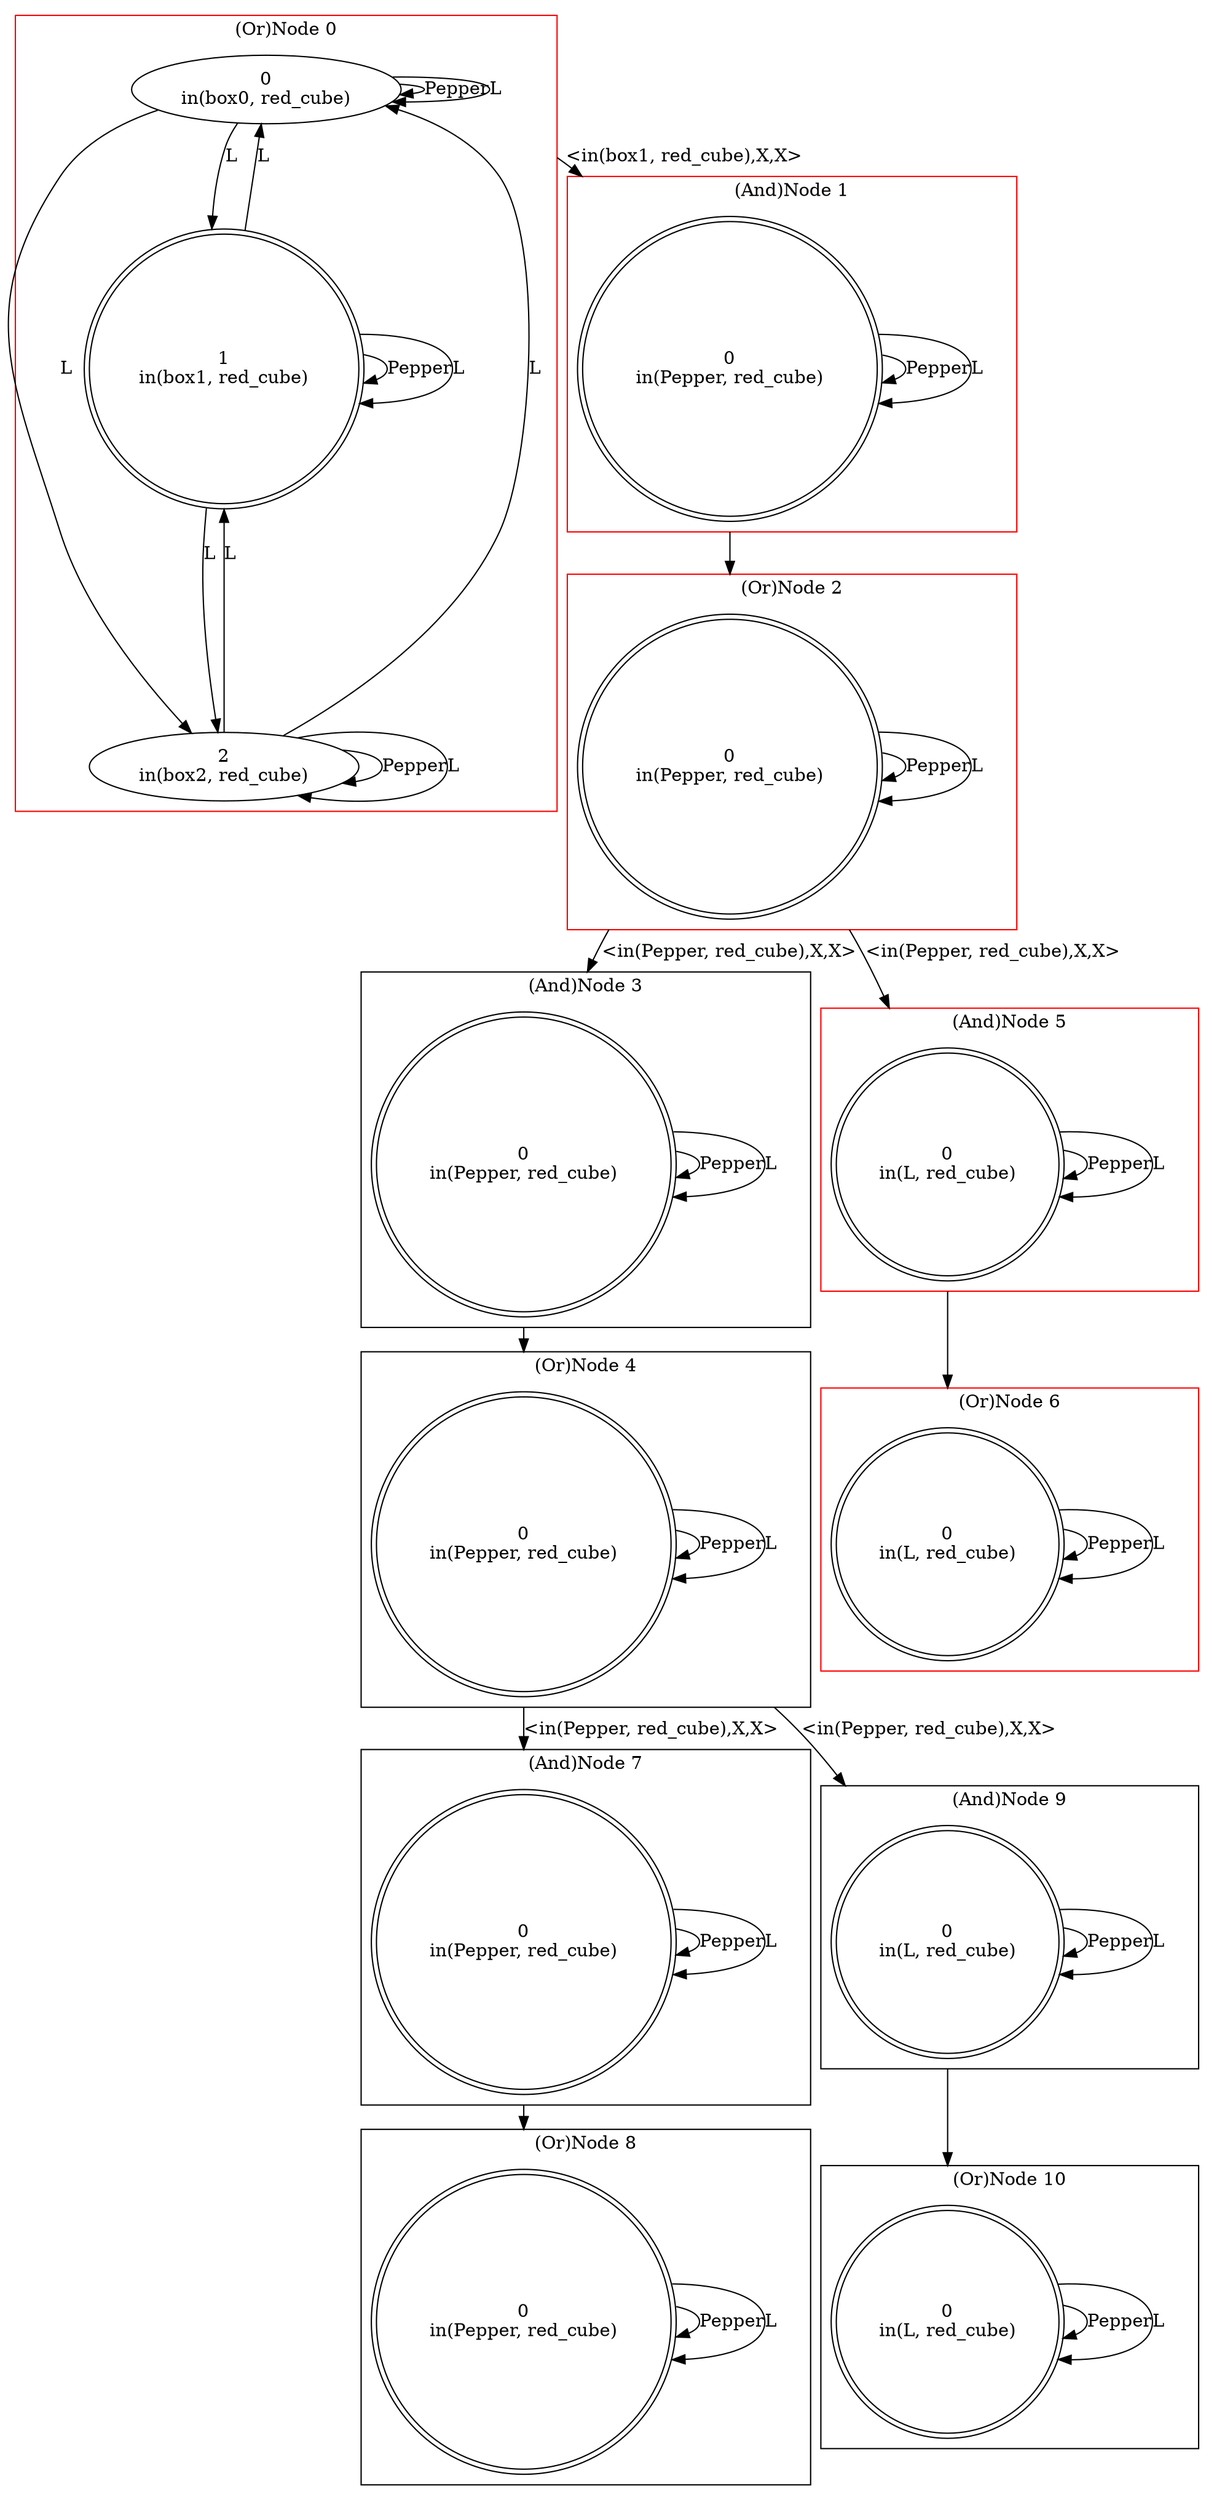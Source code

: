 digraph G {
compound=true;
subgraph cluster_0 {
label="(Or)Node 0";
pencolor=red;
s00 [label="0
in(box0, red_cube)"];
s01 [label="1
in(box1, red_cube)", shape=doublecircle];
s02 [label="2
in(box2, red_cube)"];
s00 -> s00[label="Pepper"];
s01 -> s01[label="Pepper"];
s02 -> s02[label="Pepper"];
s00 -> s01[label="L"];
s00 -> s02[label="L"];
s01 -> s00[label="L"];
s01 -> s02[label="L"];
s02 -> s00[label="L"];
s02 -> s01[label="L"];
s00 -> s00[label="L"];
s01 -> s01[label="L"];
s02 -> s02[label="L"];

}
subgraph cluster_1 {
label="(And)Node 1";
pencolor=red;
s10 [label="0
in(Pepper, red_cube)", shape=doublecircle];
s10 -> s10[label="Pepper"];
s10 -> s10[label="L"];

}
subgraph cluster_2 {
label="(Or)Node 2";
pencolor=red;
s20 [label="0
in(Pepper, red_cube)", shape=doublecircle];
s20 -> s20[label="Pepper"];
s20 -> s20[label="L"];

}
subgraph cluster_3 {
label="(And)Node 3";
s30 [label="0
in(Pepper, red_cube)", shape=doublecircle];
s30 -> s30[label="Pepper"];
s30 -> s30[label="L"];

}
subgraph cluster_4 {
label="(Or)Node 4";
s40 [label="0
in(Pepper, red_cube)", shape=doublecircle];
s40 -> s40[label="Pepper"];
s40 -> s40[label="L"];

}
subgraph cluster_5 {
label="(And)Node 5";
pencolor=red;
s50 [label="0
in(L, red_cube)", shape=doublecircle];
s50 -> s50[label="Pepper"];
s50 -> s50[label="L"];

}
subgraph cluster_6 {
label="(Or)Node 6";
pencolor=red;
s60 [label="0
in(L, red_cube)", shape=doublecircle];
s60 -> s60[label="Pepper"];
s60 -> s60[label="L"];

}
subgraph cluster_7 {
label="(And)Node 7";
s70 [label="0
in(Pepper, red_cube)", shape=doublecircle];
s70 -> s70[label="Pepper"];
s70 -> s70[label="L"];

}
subgraph cluster_8 {
label="(Or)Node 8";
s80 [label="0
in(Pepper, red_cube)", shape=doublecircle];
s80 -> s80[label="Pepper"];
s80 -> s80[label="L"];

}
subgraph cluster_9 {
label="(And)Node 9";
s90 [label="0
in(L, red_cube)", shape=doublecircle];
s90 -> s90[label="Pepper"];
s90 -> s90[label="L"];

}
subgraph cluster_10 {
label="(Or)Node 10";
s100 [label="0
in(L, red_cube)", shape=doublecircle];
s100 -> s100[label="Pepper"];
s100 -> s100[label="L"];

}
s00 -> s10[ltail=cluster_0, lhead=cluster_1,label="<in(box1, red_cube),X,X>"];
s10 -> s20[ltail=cluster_1, lhead=cluster_2];
s20 -> s30[ltail=cluster_2, lhead=cluster_3,label="<in(Pepper, red_cube),X,X>"];
s20 -> s50[ltail=cluster_2, lhead=cluster_5,label="<in(Pepper, red_cube),X,X>"];
s30 -> s40[ltail=cluster_3, lhead=cluster_4];
s40 -> s70[ltail=cluster_4, lhead=cluster_7,label="<in(Pepper, red_cube),X,X>"];
s40 -> s90[ltail=cluster_4, lhead=cluster_9,label="<in(Pepper, red_cube),X,X>"];
s50 -> s60[ltail=cluster_5, lhead=cluster_6];
s70 -> s80[ltail=cluster_7, lhead=cluster_8];
s90 -> s100[ltail=cluster_9, lhead=cluster_10];
}